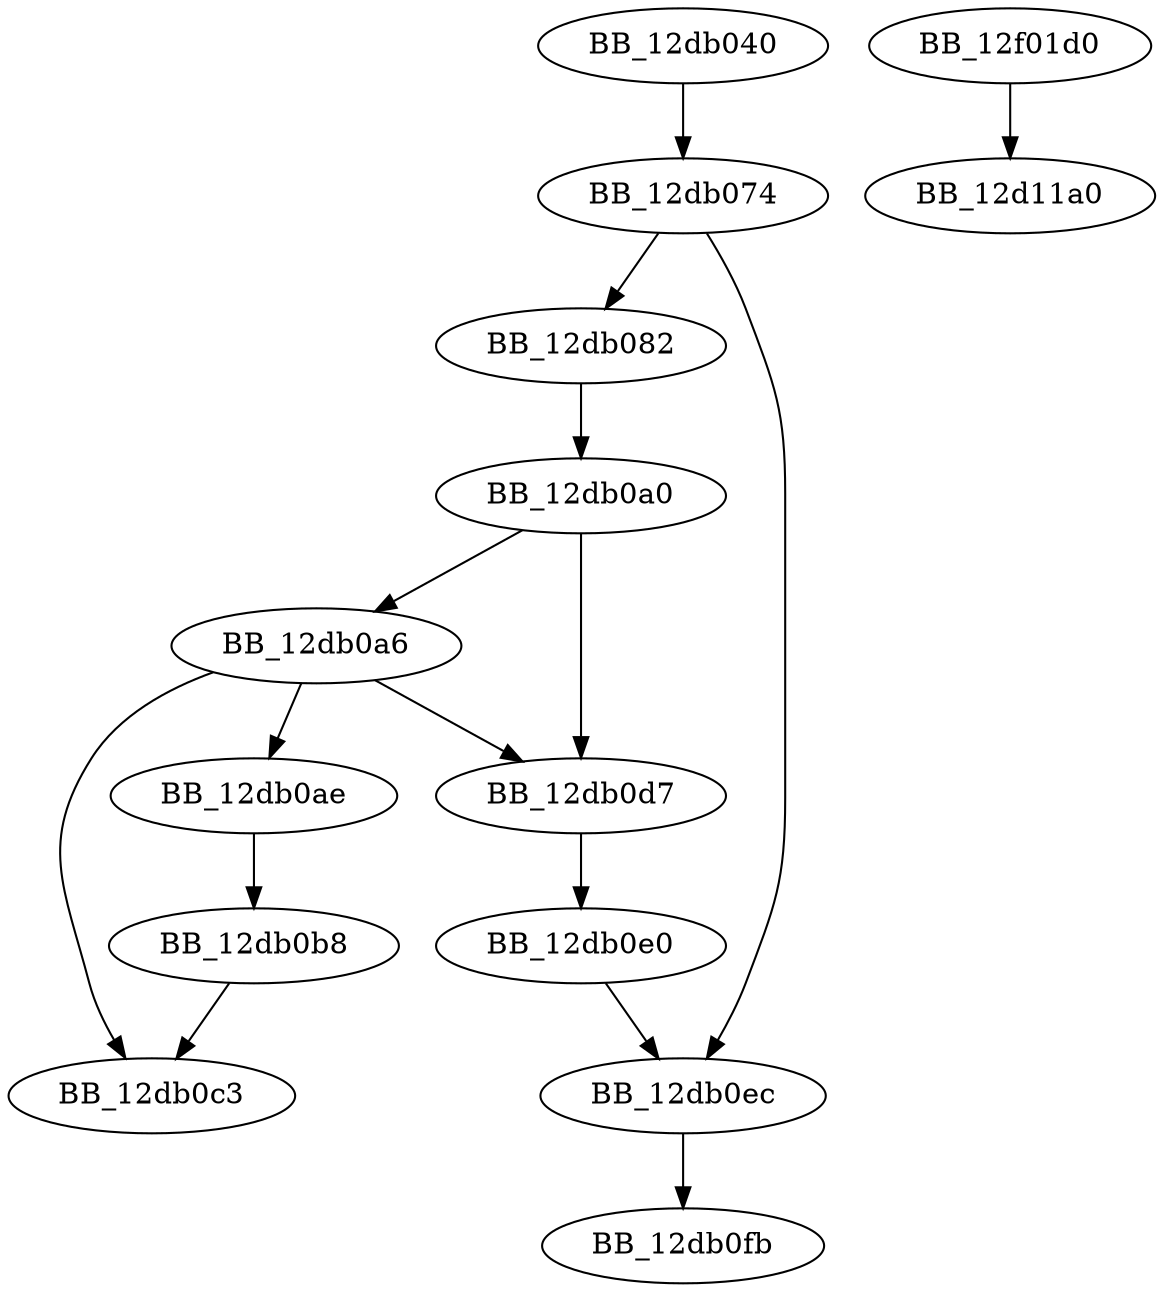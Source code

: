 DiGraph sub_12DB040{
BB_12db040->BB_12db074
BB_12db074->BB_12db082
BB_12db074->BB_12db0ec
BB_12db082->BB_12db0a0
BB_12db0a0->BB_12db0a6
BB_12db0a0->BB_12db0d7
BB_12db0a6->BB_12db0ae
BB_12db0a6->BB_12db0c3
BB_12db0a6->BB_12db0d7
BB_12db0ae->BB_12db0b8
BB_12db0b8->BB_12db0c3
BB_12db0d7->BB_12db0e0
BB_12db0e0->BB_12db0ec
BB_12db0ec->BB_12db0fb
BB_12f01d0->BB_12d11a0
}
